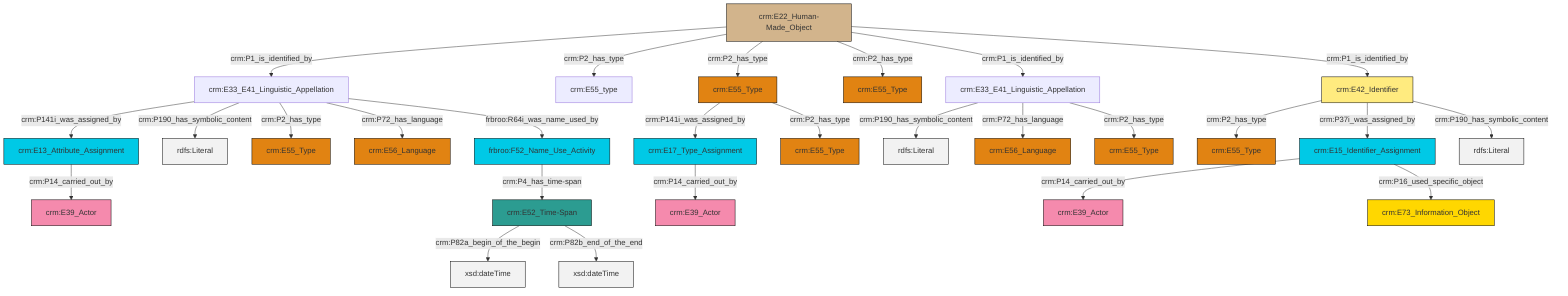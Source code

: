 graph TD
classDef Literal fill:#f2f2f2,stroke:#000000;
classDef CRM_Entity fill:#FFFFFF,stroke:#000000;
classDef Temporal_Entity fill:#00C9E6, stroke:#000000;
classDef Type fill:#E18312, stroke:#000000;
classDef Time-Span fill:#2C9C91, stroke:#000000;
classDef Appellation fill:#FFEB7F, stroke:#000000;
classDef Place fill:#008836, stroke:#000000;
classDef Persistent_Item fill:#B266B2, stroke:#000000;
classDef Conceptual_Object fill:#FFD700, stroke:#000000;
classDef Physical_Thing fill:#D2B48C, stroke:#000000;
classDef Actor fill:#f58aad, stroke:#000000;
classDef PC_Classes fill:#4ce600, stroke:#000000;
classDef Multi fill:#cccccc,stroke:#000000;

0["crm:E33_E41_Linguistic_Appellation"]:::Default -->|crm:P141i_was_assigned_by| 1["crm:E13_Attribute_Assignment"]:::Temporal_Entity
4["crm:E33_E41_Linguistic_Appellation"]:::Default -->|crm:P190_has_symbolic_content| 5[rdfs:Literal]:::Literal
0["crm:E33_E41_Linguistic_Appellation"]:::Default -->|crm:P190_has_symbolic_content| 9[rdfs:Literal]:::Literal
10["crm:E15_Identifier_Assignment"]:::Temporal_Entity -->|crm:P14_carried_out_by| 11["crm:E39_Actor"]:::Actor
14["crm:E22_Human-Made_Object"]:::Physical_Thing -->|crm:P1_is_identified_by| 0["crm:E33_E41_Linguistic_Appellation"]:::Default
20["crm:E42_Identifier"]:::Appellation -->|crm:P2_has_type| 18["crm:E55_Type"]:::Type
20["crm:E42_Identifier"]:::Appellation -->|crm:P37i_was_assigned_by| 10["crm:E15_Identifier_Assignment"]:::Temporal_Entity
0["crm:E33_E41_Linguistic_Appellation"]:::Default -->|crm:P2_has_type| 24["crm:E55_Type"]:::Type
14["crm:E22_Human-Made_Object"]:::Physical_Thing -->|crm:P2_has_type| 2["crm:E55_type"]:::Default
6["frbroo:F52_Name_Use_Activity"]:::Temporal_Entity -->|crm:P4_has_time-span| 27["crm:E52_Time-Span"]:::Time-Span
27["crm:E52_Time-Span"]:::Time-Span -->|crm:P82a_begin_of_the_begin| 28[xsd:dateTime]:::Literal
30["crm:E17_Type_Assignment"]:::Temporal_Entity -->|crm:P14_carried_out_by| 21["crm:E39_Actor"]:::Actor
4["crm:E33_E41_Linguistic_Appellation"]:::Default -->|crm:P72_has_language| 31["crm:E56_Language"]:::Type
10["crm:E15_Identifier_Assignment"]:::Temporal_Entity -->|crm:P16_used_specific_object| 34["crm:E73_Information_Object"]:::Conceptual_Object
0["crm:E33_E41_Linguistic_Appellation"]:::Default -->|crm:P72_has_language| 37["crm:E56_Language"]:::Type
4["crm:E33_E41_Linguistic_Appellation"]:::Default -->|crm:P2_has_type| 12["crm:E55_Type"]:::Type
0["crm:E33_E41_Linguistic_Appellation"]:::Default -->|frbroo:R64i_was_name_used_by| 6["frbroo:F52_Name_Use_Activity"]:::Temporal_Entity
14["crm:E22_Human-Made_Object"]:::Physical_Thing -->|crm:P2_has_type| 41["crm:E55_Type"]:::Type
41["crm:E55_Type"]:::Type -->|crm:P141i_was_assigned_by| 30["crm:E17_Type_Assignment"]:::Temporal_Entity
41["crm:E55_Type"]:::Type -->|crm:P2_has_type| 16["crm:E55_Type"]:::Type
20["crm:E42_Identifier"]:::Appellation -->|crm:P190_has_symbolic_content| 43[rdfs:Literal]:::Literal
1["crm:E13_Attribute_Assignment"]:::Temporal_Entity -->|crm:P14_carried_out_by| 38["crm:E39_Actor"]:::Actor
27["crm:E52_Time-Span"]:::Time-Span -->|crm:P82b_end_of_the_end| 46[xsd:dateTime]:::Literal
14["crm:E22_Human-Made_Object"]:::Physical_Thing -->|crm:P2_has_type| 32["crm:E55_Type"]:::Type
14["crm:E22_Human-Made_Object"]:::Physical_Thing -->|crm:P1_is_identified_by| 4["crm:E33_E41_Linguistic_Appellation"]:::Default
14["crm:E22_Human-Made_Object"]:::Physical_Thing -->|crm:P1_is_identified_by| 20["crm:E42_Identifier"]:::Appellation